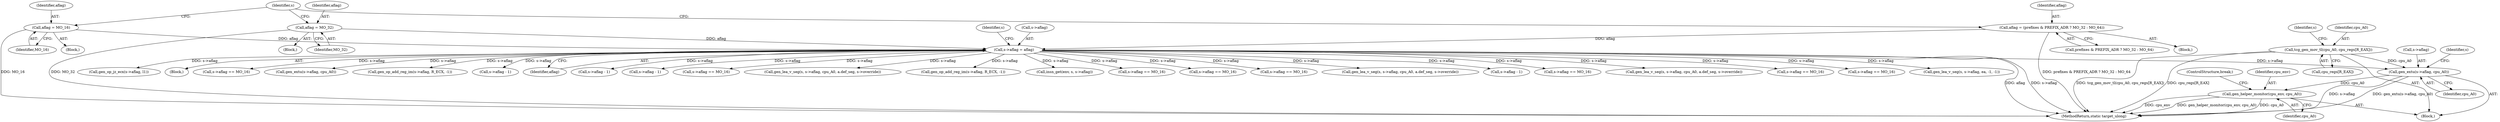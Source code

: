 digraph "0_qemu_30663fd26c0307e414622c7a8607fbc04f92ec14@pointer" {
"1008582" [label="(Call,gen_extu(s->aflag, cpu_A0))"];
"1001012" [label="(Call,s->aflag = aflag)"];
"1000999" [label="(Call,aflag = MO_32)"];
"1001004" [label="(Call,aflag = MO_16)"];
"1000959" [label="(Call,aflag = (prefixes & PREFIX_ADR ? MO_32 : MO_64))"];
"1008577" [label="(Call,tcg_gen_mov_tl(cpu_A0, cpu_regs[R_EAX]))"];
"1008589" [label="(Call,gen_helper_monitor(cpu_env, cpu_A0))"];
"1008502" [label="(Block,)"];
"1008579" [label="(Call,cpu_regs[R_EAX])"];
"1003826" [label="(Call,insn_get(env, s, s->aflag))"];
"1010247" [label="(Call,s->aflag == MO_16)"];
"1010415" [label="(Call,s->aflag == MO_16)"];
"1001006" [label="(Identifier,MO_16)"];
"1000961" [label="(Call,prefixes & PREFIX_ADR ? MO_32 : MO_64)"];
"1000960" [label="(Identifier,aflag)"];
"1010113" [label="(Call,s->aflag == MO_16)"];
"1008583" [label="(Call,s->aflag)"];
"1000998" [label="(Block,)"];
"1001003" [label="(Block,)"];
"1010702" [label="(Call,gen_lea_v_seg(s, s->aflag, cpu_A0, a.def_seg, s->override))"];
"1008886" [label="(Call,s->aflag - 1)"];
"1008582" [label="(Call,gen_extu(s->aflag, cpu_A0))"];
"1001009" [label="(Identifier,s)"];
"1001004" [label="(Call,aflag = MO_16)"];
"1000945" [label="(Block,)"];
"1010667" [label="(Call,s->aflag == MO_16)"];
"1008592" [label="(ControlStructure,break;)"];
"1008588" [label="(Identifier,s)"];
"1007047" [label="(Call,gen_lea_v_seg(s, s->aflag, cpu_A0, a.def_seg, s->override))"];
"1008589" [label="(Call,gen_helper_monitor(cpu_env, cpu_A0))"];
"1010510" [label="(Call,s->aflag == MO_16)"];
"1010048" [label="(Call,s->aflag == MO_16)"];
"1001005" [label="(Identifier,aflag)"];
"1001001" [label="(Identifier,MO_32)"];
"1003778" [label="(Call,gen_lea_v_seg(s, s->aflag, ea, -1, -1))"];
"1007963" [label="(Call,gen_op_jz_ecx(s->aflag, l1))"];
"1000567" [label="(Block,)"];
"1010078" [label="(Call,s->aflag == MO_16)"];
"1003881" [label="(Call,gen_extu(s->aflag, cpu_A0))"];
"1000999" [label="(Call,aflag = MO_32)"];
"1007924" [label="(Call,gen_op_add_reg_im(s->aflag, R_ECX, -1))"];
"1008578" [label="(Identifier,cpu_A0)"];
"1009016" [label="(Call,s->aflag - 1)"];
"1000959" [label="(Call,aflag = (prefixes & PREFIX_ADR ? MO_32 : MO_64))"];
"1008584" [label="(Identifier,s)"];
"1001016" [label="(Identifier,aflag)"];
"1008586" [label="(Identifier,cpu_A0)"];
"1001000" [label="(Identifier,aflag)"];
"1001019" [label="(Identifier,s)"];
"1008577" [label="(Call,tcg_gen_mov_tl(cpu_A0, cpu_regs[R_EAX]))"];
"1009188" [label="(Call,s->aflag - 1)"];
"1011840" [label="(MethodReturn,static target_ulong)"];
"1008591" [label="(Identifier,cpu_A0)"];
"1001012" [label="(Call,s->aflag = aflag)"];
"1008968" [label="(Call,s->aflag - 1)"];
"1008590" [label="(Identifier,cpu_env)"];
"1010536" [label="(Call,s->aflag == MO_16)"];
"1010282" [label="(Call,gen_lea_v_seg(s, s->aflag, cpu_A0, a.def_seg, s->override))"];
"1007948" [label="(Call,gen_op_add_reg_im(s->aflag, R_ECX, -1))"];
"1001013" [label="(Call,s->aflag)"];
"1008582" -> "1008502"  [label="AST: "];
"1008582" -> "1008586"  [label="CFG: "];
"1008583" -> "1008582"  [label="AST: "];
"1008586" -> "1008582"  [label="AST: "];
"1008588" -> "1008582"  [label="CFG: "];
"1008582" -> "1011840"  [label="DDG: s->aflag"];
"1008582" -> "1011840"  [label="DDG: gen_extu(s->aflag, cpu_A0)"];
"1001012" -> "1008582"  [label="DDG: s->aflag"];
"1008577" -> "1008582"  [label="DDG: cpu_A0"];
"1008582" -> "1008589"  [label="DDG: cpu_A0"];
"1001012" -> "1000567"  [label="AST: "];
"1001012" -> "1001016"  [label="CFG: "];
"1001013" -> "1001012"  [label="AST: "];
"1001016" -> "1001012"  [label="AST: "];
"1001019" -> "1001012"  [label="CFG: "];
"1001012" -> "1011840"  [label="DDG: aflag"];
"1001012" -> "1011840"  [label="DDG: s->aflag"];
"1000999" -> "1001012"  [label="DDG: aflag"];
"1001004" -> "1001012"  [label="DDG: aflag"];
"1000959" -> "1001012"  [label="DDG: aflag"];
"1001012" -> "1003778"  [label="DDG: s->aflag"];
"1001012" -> "1003826"  [label="DDG: s->aflag"];
"1001012" -> "1003881"  [label="DDG: s->aflag"];
"1001012" -> "1007047"  [label="DDG: s->aflag"];
"1001012" -> "1007924"  [label="DDG: s->aflag"];
"1001012" -> "1007948"  [label="DDG: s->aflag"];
"1001012" -> "1007963"  [label="DDG: s->aflag"];
"1001012" -> "1008886"  [label="DDG: s->aflag"];
"1001012" -> "1008968"  [label="DDG: s->aflag"];
"1001012" -> "1009016"  [label="DDG: s->aflag"];
"1001012" -> "1009188"  [label="DDG: s->aflag"];
"1001012" -> "1010048"  [label="DDG: s->aflag"];
"1001012" -> "1010078"  [label="DDG: s->aflag"];
"1001012" -> "1010113"  [label="DDG: s->aflag"];
"1001012" -> "1010247"  [label="DDG: s->aflag"];
"1001012" -> "1010282"  [label="DDG: s->aflag"];
"1001012" -> "1010415"  [label="DDG: s->aflag"];
"1001012" -> "1010510"  [label="DDG: s->aflag"];
"1001012" -> "1010536"  [label="DDG: s->aflag"];
"1001012" -> "1010667"  [label="DDG: s->aflag"];
"1001012" -> "1010702"  [label="DDG: s->aflag"];
"1000999" -> "1000998"  [label="AST: "];
"1000999" -> "1001001"  [label="CFG: "];
"1001000" -> "1000999"  [label="AST: "];
"1001001" -> "1000999"  [label="AST: "];
"1001009" -> "1000999"  [label="CFG: "];
"1000999" -> "1011840"  [label="DDG: MO_32"];
"1001004" -> "1001003"  [label="AST: "];
"1001004" -> "1001006"  [label="CFG: "];
"1001005" -> "1001004"  [label="AST: "];
"1001006" -> "1001004"  [label="AST: "];
"1001009" -> "1001004"  [label="CFG: "];
"1001004" -> "1011840"  [label="DDG: MO_16"];
"1000959" -> "1000945"  [label="AST: "];
"1000959" -> "1000961"  [label="CFG: "];
"1000960" -> "1000959"  [label="AST: "];
"1000961" -> "1000959"  [label="AST: "];
"1001009" -> "1000959"  [label="CFG: "];
"1000959" -> "1011840"  [label="DDG: prefixes & PREFIX_ADR ? MO_32 : MO_64"];
"1008577" -> "1008502"  [label="AST: "];
"1008577" -> "1008579"  [label="CFG: "];
"1008578" -> "1008577"  [label="AST: "];
"1008579" -> "1008577"  [label="AST: "];
"1008584" -> "1008577"  [label="CFG: "];
"1008577" -> "1011840"  [label="DDG: tcg_gen_mov_tl(cpu_A0, cpu_regs[R_EAX])"];
"1008577" -> "1011840"  [label="DDG: cpu_regs[R_EAX]"];
"1008589" -> "1008502"  [label="AST: "];
"1008589" -> "1008591"  [label="CFG: "];
"1008590" -> "1008589"  [label="AST: "];
"1008591" -> "1008589"  [label="AST: "];
"1008592" -> "1008589"  [label="CFG: "];
"1008589" -> "1011840"  [label="DDG: gen_helper_monitor(cpu_env, cpu_A0)"];
"1008589" -> "1011840"  [label="DDG: cpu_A0"];
"1008589" -> "1011840"  [label="DDG: cpu_env"];
}

